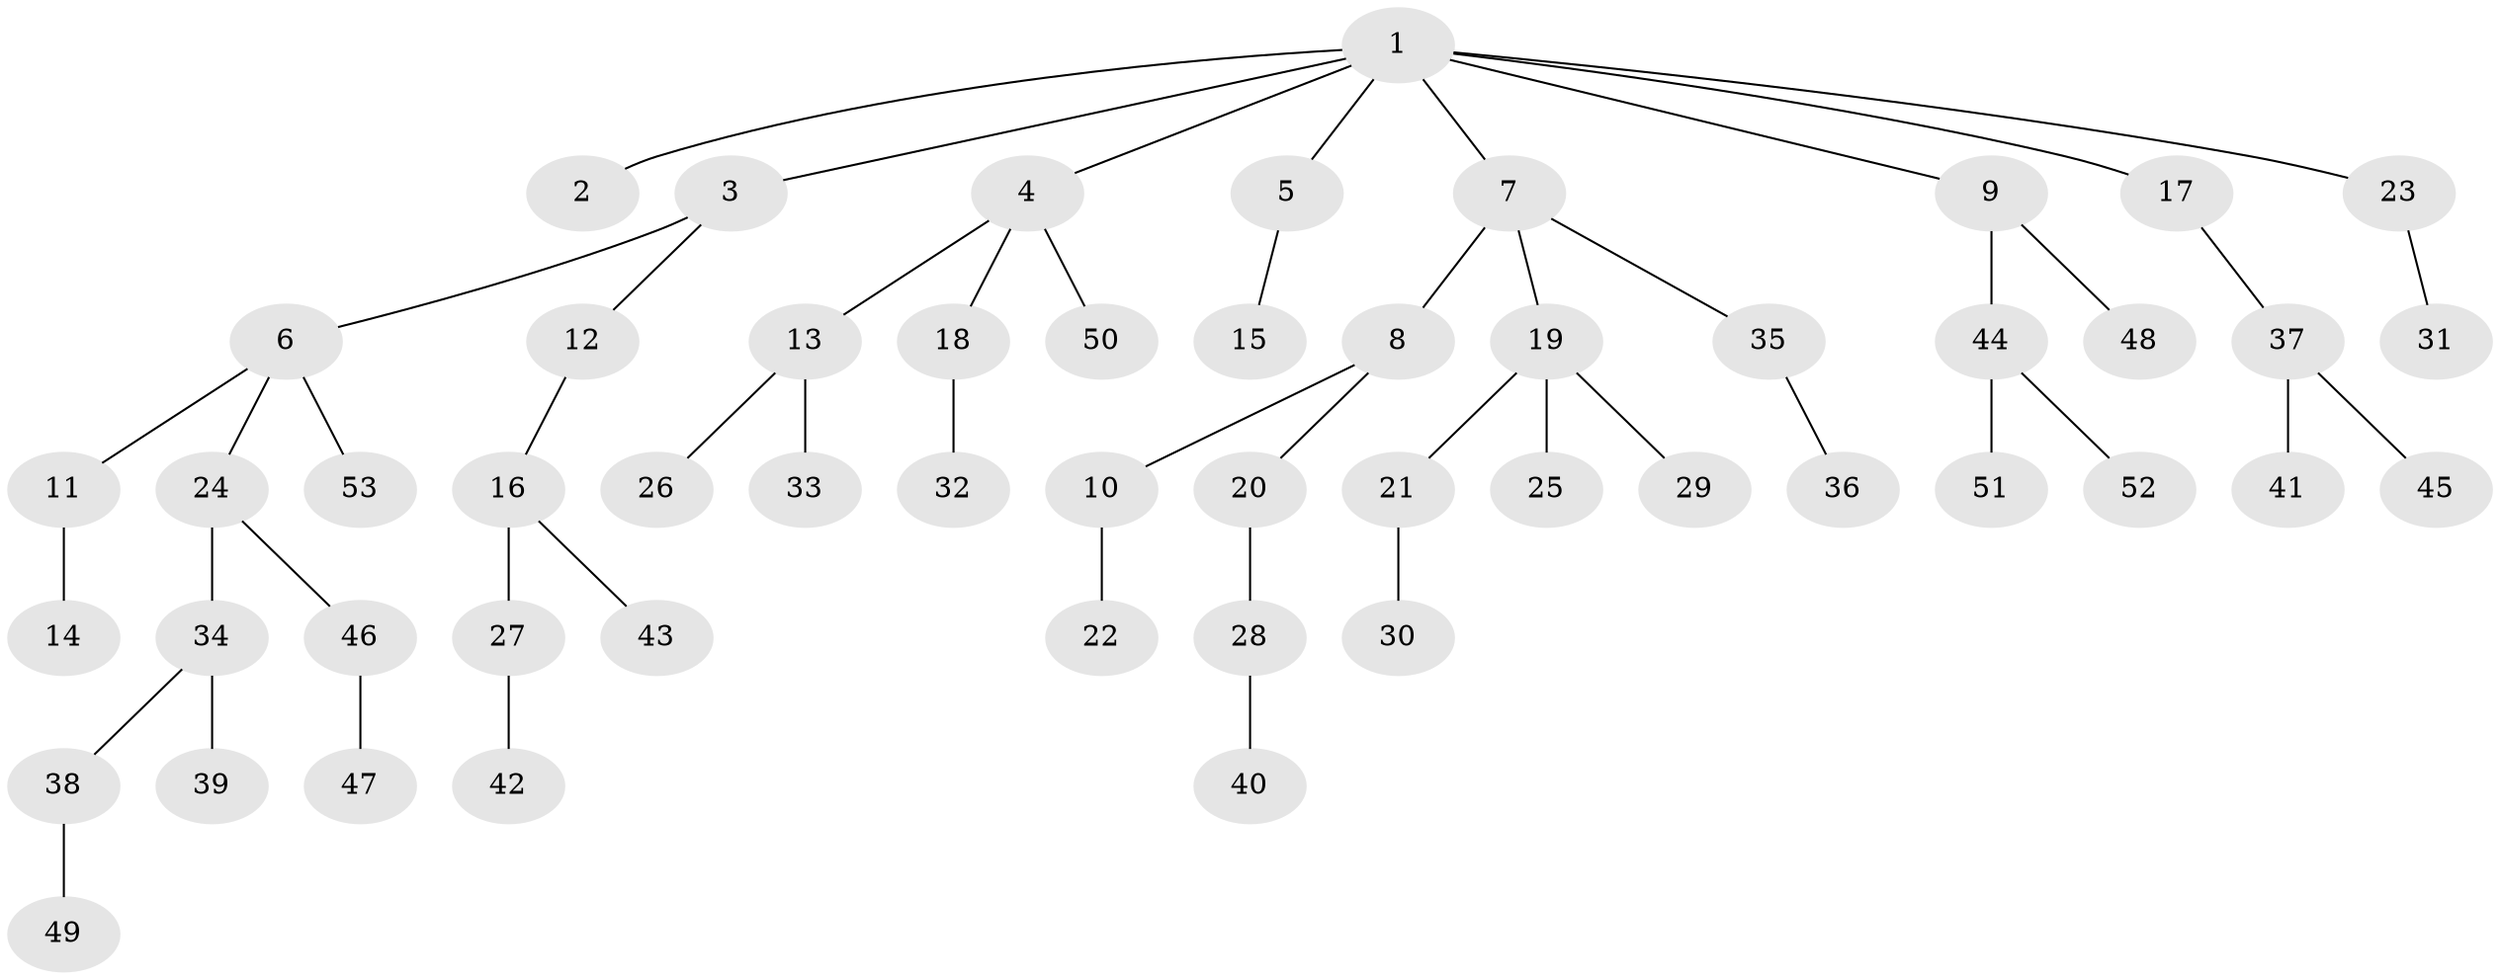 // Generated by graph-tools (version 1.1) at 2025/02/03/09/25 03:02:27]
// undirected, 53 vertices, 52 edges
graph export_dot {
graph [start="1"]
  node [color=gray90,style=filled];
  1;
  2;
  3;
  4;
  5;
  6;
  7;
  8;
  9;
  10;
  11;
  12;
  13;
  14;
  15;
  16;
  17;
  18;
  19;
  20;
  21;
  22;
  23;
  24;
  25;
  26;
  27;
  28;
  29;
  30;
  31;
  32;
  33;
  34;
  35;
  36;
  37;
  38;
  39;
  40;
  41;
  42;
  43;
  44;
  45;
  46;
  47;
  48;
  49;
  50;
  51;
  52;
  53;
  1 -- 2;
  1 -- 3;
  1 -- 4;
  1 -- 5;
  1 -- 7;
  1 -- 9;
  1 -- 17;
  1 -- 23;
  3 -- 6;
  3 -- 12;
  4 -- 13;
  4 -- 18;
  4 -- 50;
  5 -- 15;
  6 -- 11;
  6 -- 24;
  6 -- 53;
  7 -- 8;
  7 -- 19;
  7 -- 35;
  8 -- 10;
  8 -- 20;
  9 -- 44;
  9 -- 48;
  10 -- 22;
  11 -- 14;
  12 -- 16;
  13 -- 26;
  13 -- 33;
  16 -- 27;
  16 -- 43;
  17 -- 37;
  18 -- 32;
  19 -- 21;
  19 -- 25;
  19 -- 29;
  20 -- 28;
  21 -- 30;
  23 -- 31;
  24 -- 34;
  24 -- 46;
  27 -- 42;
  28 -- 40;
  34 -- 38;
  34 -- 39;
  35 -- 36;
  37 -- 41;
  37 -- 45;
  38 -- 49;
  44 -- 51;
  44 -- 52;
  46 -- 47;
}

